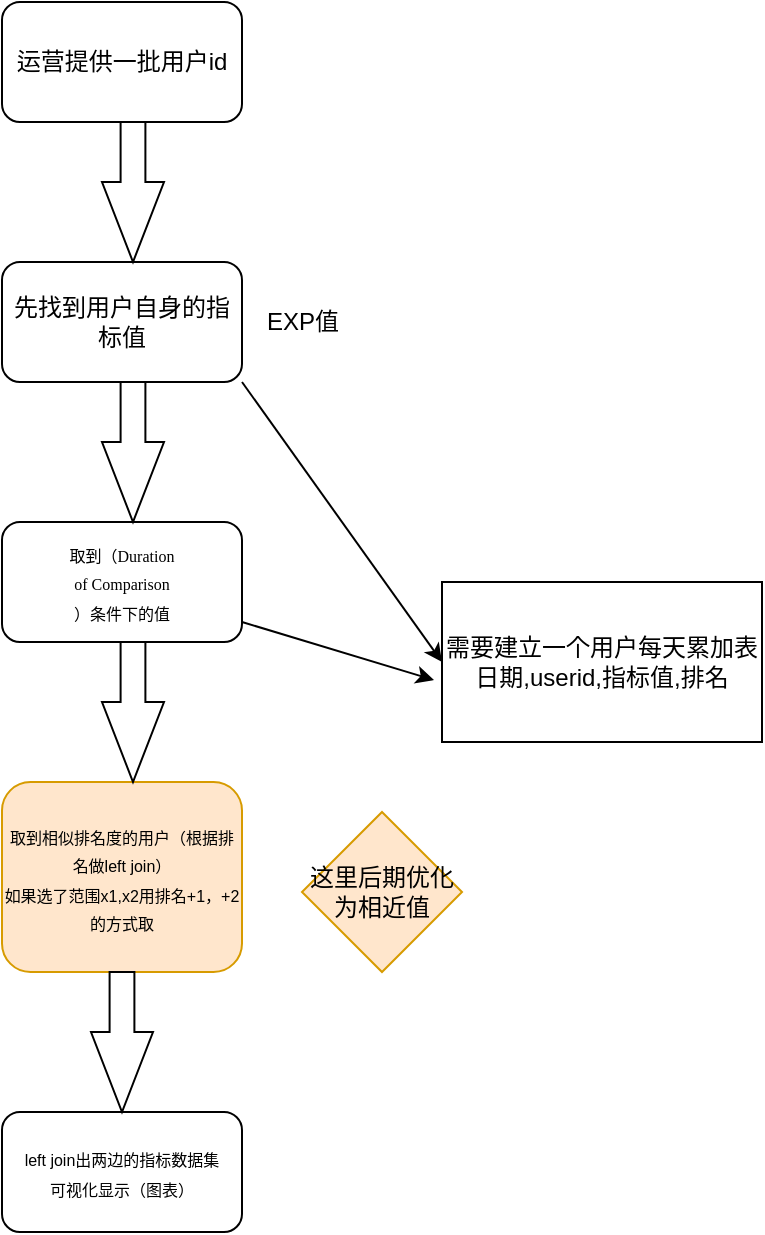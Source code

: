 <mxfile version="13.9.9" type="github">
  <diagram id="cYfA3YZg0H0NjDB7c8gp" name="Page-1">
    <mxGraphModel dx="1422" dy="762" grid="1" gridSize="10" guides="1" tooltips="1" connect="1" arrows="1" fold="1" page="1" pageScale="1" pageWidth="827" pageHeight="1169" math="0" shadow="0">
      <root>
        <mxCell id="0" />
        <mxCell id="1" parent="0" />
        <mxCell id="n8hi-Df5wWBjK-nF81Oh-2" value="运营提供一批用户id" style="rounded=1;whiteSpace=wrap;html=1;" vertex="1" parent="1">
          <mxGeometry x="120" y="190" width="120" height="60" as="geometry" />
        </mxCell>
        <mxCell id="n8hi-Df5wWBjK-nF81Oh-4" value="先找到用户自身的指标值" style="rounded=1;whiteSpace=wrap;html=1;" vertex="1" parent="1">
          <mxGeometry x="120" y="320" width="120" height="60" as="geometry" />
        </mxCell>
        <mxCell id="n8hi-Df5wWBjK-nF81Oh-9" value="&lt;font style=&quot;font-size: 8px&quot;&gt;取到（&lt;span style=&quot;font-family: &amp;#34;calibri&amp;#34;&quot;&gt;Duration&lt;br&gt;of Comparison&lt;/span&gt;&lt;br&gt;）条件下的值&lt;/font&gt;" style="rounded=1;whiteSpace=wrap;html=1;" vertex="1" parent="1">
          <mxGeometry x="120" y="450" width="120" height="60" as="geometry" />
        </mxCell>
        <mxCell id="n8hi-Df5wWBjK-nF81Oh-10" value="&lt;font style=&quot;font-size: 8px&quot;&gt;取到相似排名度的用户（根据排名做left join）&lt;br&gt;如果选了范围x1,x2用排名+1，+2的方式取&lt;br&gt;&lt;/font&gt;" style="rounded=1;whiteSpace=wrap;html=1;fillColor=#ffe6cc;strokeColor=#d79b00;" vertex="1" parent="1">
          <mxGeometry x="120" y="580" width="120" height="95" as="geometry" />
        </mxCell>
        <mxCell id="n8hi-Df5wWBjK-nF81Oh-18" value="&lt;span&gt;这里后期优化为相近值&lt;/span&gt;" style="rhombus;whiteSpace=wrap;html=1;fillColor=#ffe6cc;strokeColor=#d79b00;" vertex="1" parent="1">
          <mxGeometry x="270" y="595" width="80" height="80" as="geometry" />
        </mxCell>
        <mxCell id="n8hi-Df5wWBjK-nF81Oh-19" value="&lt;span style=&quot;font-size: 8px&quot;&gt;left join出两边的指标数据集&lt;br&gt;可视化显示（图表）&lt;br&gt;&lt;/span&gt;" style="rounded=1;whiteSpace=wrap;html=1;" vertex="1" parent="1">
          <mxGeometry x="120" y="745" width="120" height="60" as="geometry" />
        </mxCell>
        <mxCell id="n8hi-Df5wWBjK-nF81Oh-20" value="&lt;span&gt;需要建立一个用户每天累加表&lt;br&gt;日期,userid,指标值,排名&lt;br&gt;&lt;/span&gt;" style="rounded=0;whiteSpace=wrap;html=1;" vertex="1" parent="1">
          <mxGeometry x="340" y="480" width="160" height="80" as="geometry" />
        </mxCell>
        <mxCell id="n8hi-Df5wWBjK-nF81Oh-26" value="" style="html=1;shadow=0;dashed=0;align=center;verticalAlign=middle;shape=mxgraph.arrows2.arrow;dy=0.6;dx=40;direction=south;notch=0;" vertex="1" parent="1">
          <mxGeometry x="170" y="250" width="31" height="70" as="geometry" />
        </mxCell>
        <mxCell id="n8hi-Df5wWBjK-nF81Oh-27" value="" style="html=1;shadow=0;dashed=0;align=center;verticalAlign=middle;shape=mxgraph.arrows2.arrow;dy=0.6;dx=40;direction=south;notch=0;" vertex="1" parent="1">
          <mxGeometry x="170" y="510" width="31" height="70" as="geometry" />
        </mxCell>
        <mxCell id="n8hi-Df5wWBjK-nF81Oh-30" value="" style="html=1;shadow=0;dashed=0;align=center;verticalAlign=middle;shape=mxgraph.arrows2.arrow;dy=0.6;dx=40;direction=south;notch=0;" vertex="1" parent="1">
          <mxGeometry x="170" y="380" width="31" height="70" as="geometry" />
        </mxCell>
        <mxCell id="n8hi-Df5wWBjK-nF81Oh-34" value="" style="html=1;shadow=0;dashed=0;align=center;verticalAlign=middle;shape=mxgraph.arrows2.arrow;dy=0.6;dx=40;direction=south;notch=0;" vertex="1" parent="1">
          <mxGeometry x="164.5" y="675" width="31" height="70" as="geometry" />
        </mxCell>
        <mxCell id="n8hi-Df5wWBjK-nF81Oh-35" value="" style="endArrow=classic;html=1;entryX=-0.025;entryY=0.613;entryDx=0;entryDy=0;entryPerimeter=0;" edge="1" parent="1" target="n8hi-Df5wWBjK-nF81Oh-20">
          <mxGeometry width="50" height="50" relative="1" as="geometry">
            <mxPoint x="240" y="500" as="sourcePoint" />
            <mxPoint x="290" y="450" as="targetPoint" />
          </mxGeometry>
        </mxCell>
        <mxCell id="n8hi-Df5wWBjK-nF81Oh-37" value="" style="endArrow=classic;html=1;entryX=0;entryY=0.5;entryDx=0;entryDy=0;exitX=1;exitY=1;exitDx=0;exitDy=0;" edge="1" parent="1" source="n8hi-Df5wWBjK-nF81Oh-4" target="n8hi-Df5wWBjK-nF81Oh-20">
          <mxGeometry width="50" height="50" relative="1" as="geometry">
            <mxPoint x="250" y="610" as="sourcePoint" />
            <mxPoint x="330" y="540" as="targetPoint" />
          </mxGeometry>
        </mxCell>
        <mxCell id="n8hi-Df5wWBjK-nF81Oh-44" value="EXP值" style="text;html=1;align=center;verticalAlign=middle;resizable=0;points=[];autosize=1;" vertex="1" parent="1">
          <mxGeometry x="245" y="340" width="50" height="20" as="geometry" />
        </mxCell>
      </root>
    </mxGraphModel>
  </diagram>
</mxfile>
